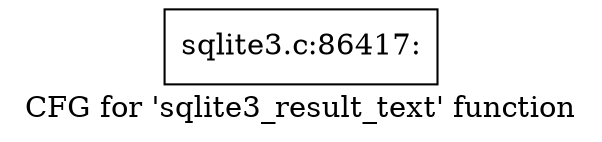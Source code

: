 digraph "CFG for 'sqlite3_result_text' function" {
	label="CFG for 'sqlite3_result_text' function";

	Node0x55c0f5c72c20 [shape=record,label="{sqlite3.c:86417:}"];
}
